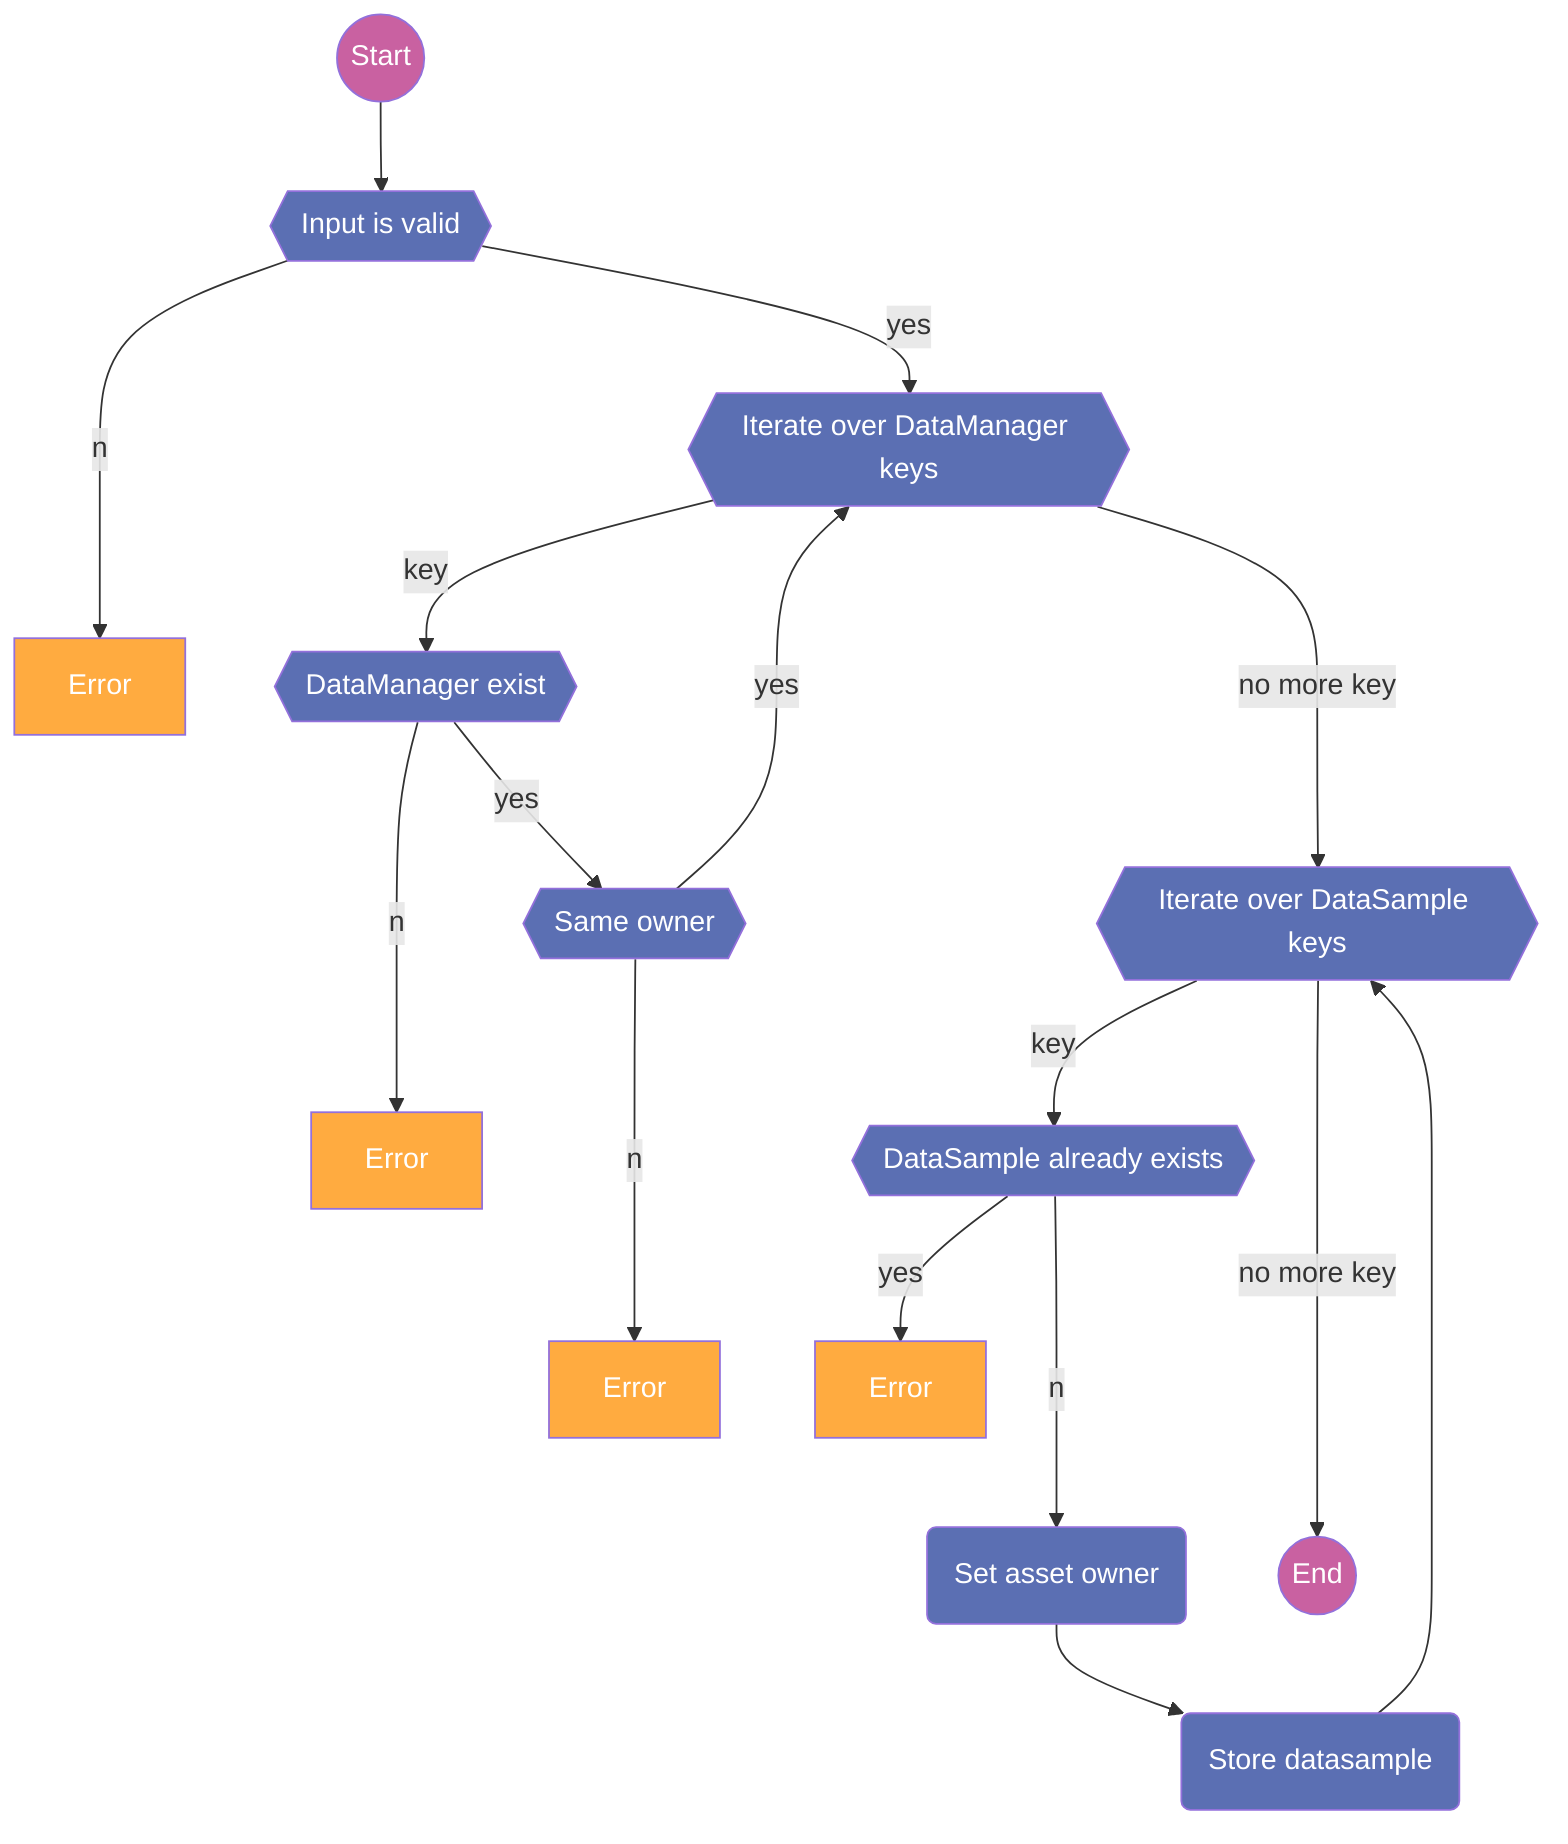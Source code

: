 graph TD
%% Nodes definition
start((Start))

input_valid{{Input is valid}}
err_input_valid[Error]

loop_datasample{{Iterate over DataSample keys}}

loop_datamanagers{{Iterate over DataManager keys}}

datamanager_exist{{DataManager exist}}
err_datamanager_exist[Error]

check_datamanagers_owner{{Same owner}}
err_check_datamanagers_owner[Error]

set_owner(Set asset owner)

store_ds(Store datasample)

ds_exists{{DataSample already exists}}
err_ds_exists[Error]

End1((End))

%% Dependency graph
start --> input_valid

input_valid --yes--> loop_datamanagers
input_valid --no--> err_input_valid

loop_datamanagers --key--> datamanager_exist
loop_datamanagers --no more key---> loop_datasample

datamanager_exist --yes--> check_datamanagers_owner
datamanager_exist --no--> err_datamanager_exist

check_datamanagers_owner --yes--> loop_datamanagers
check_datamanagers_owner --no--> err_check_datamanagers_owner

loop_datasample --key--> ds_exists
loop_datasample --no more key----> End1

ds_exists --yes-->err_ds_exists
ds_exists --no--> set_owner

set_owner --> store_ds
store_ds --> loop_datasample

%% Style
classDef default fill:#5b6fb3,color:#ffffff;
classDef startEnd fill:#C961A1,color:#ffffff;
classDef error fill:#ffab40,color:#ffffff;

class start,End1 startEnd;
class err_input_valid,err_datamanager_exist,err_check_datamanagers_owner,err_ds_exists error;